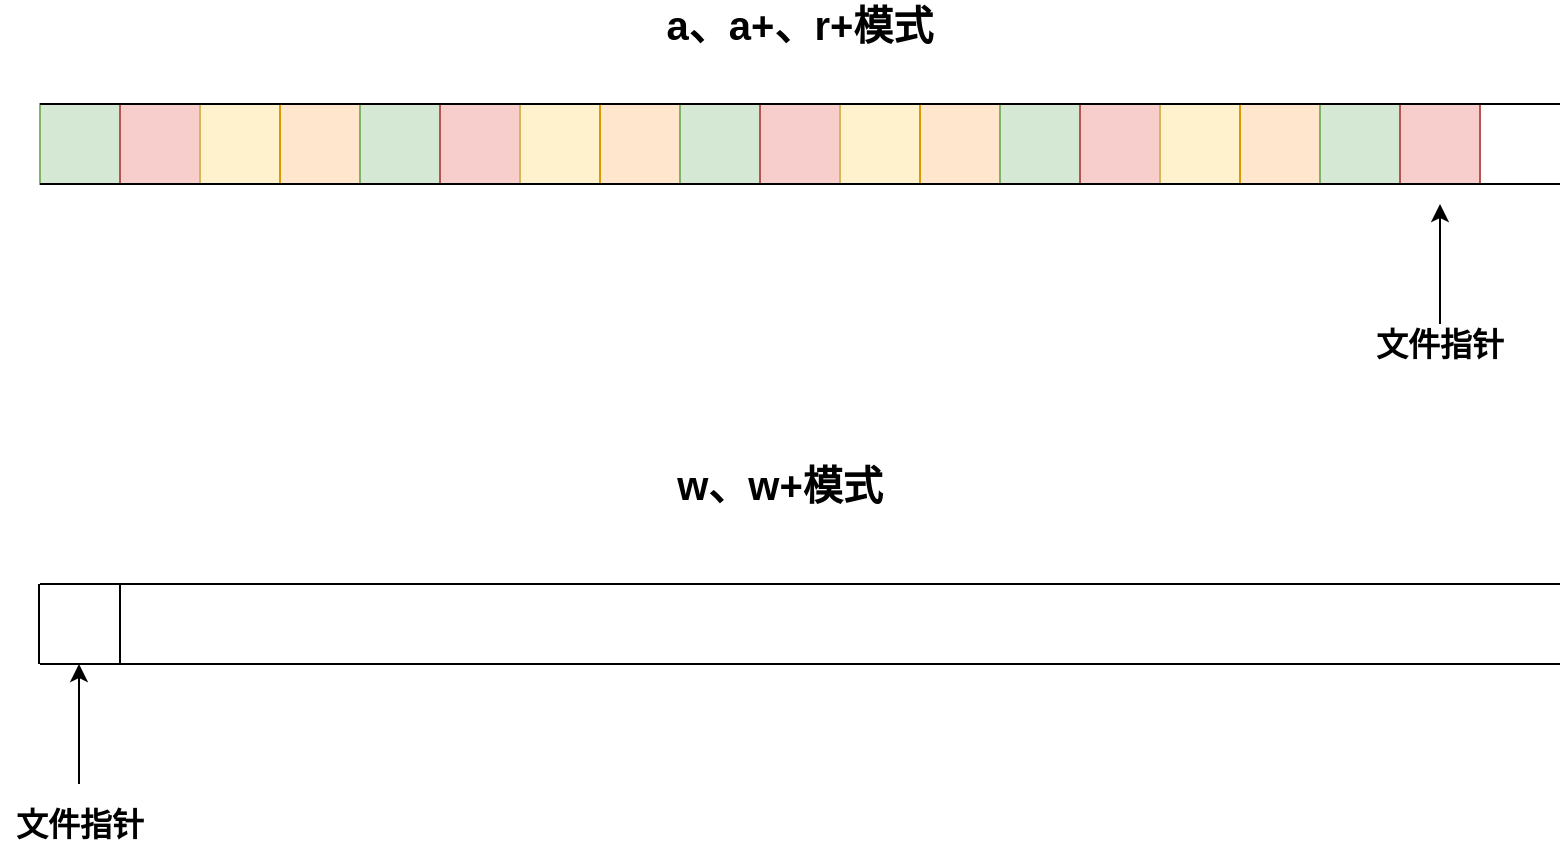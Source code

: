 <mxfile version="10.7.7" type="device"><diagram id="sYhbBUDGWlgfB2GQWxUb" name="第 1 页"><mxGraphModel dx="951" dy="596" grid="1" gridSize="10" guides="1" tooltips="1" connect="1" arrows="1" fold="1" page="1" pageScale="1" pageWidth="827" pageHeight="1169" math="0" shadow="0"><root><mxCell id="0"/><mxCell id="1" parent="0"/><mxCell id="k1qQKKNVdv4eog_7dFxv-1" value="" style="rounded=0;whiteSpace=wrap;html=1;fillColor=#d5e8d4;strokeColor=#82b366;" parent="1" vertex="1"><mxGeometry x="40" y="120" width="40" height="40" as="geometry"/></mxCell><mxCell id="k1qQKKNVdv4eog_7dFxv-2" value="" style="rounded=0;whiteSpace=wrap;html=1;fillColor=#f8cecc;strokeColor=#b85450;" parent="1" vertex="1"><mxGeometry x="80" y="120" width="40" height="40" as="geometry"/></mxCell><mxCell id="k1qQKKNVdv4eog_7dFxv-3" value="" style="rounded=0;whiteSpace=wrap;html=1;fillColor=#fff2cc;strokeColor=#d6b656;" parent="1" vertex="1"><mxGeometry x="120" y="120" width="40" height="40" as="geometry"/></mxCell><mxCell id="k1qQKKNVdv4eog_7dFxv-4" value="" style="rounded=0;whiteSpace=wrap;html=1;fillColor=#ffe6cc;strokeColor=#d79b00;" parent="1" vertex="1"><mxGeometry x="160" y="120" width="40" height="40" as="geometry"/></mxCell><mxCell id="k1qQKKNVdv4eog_7dFxv-5" value="" style="rounded=0;whiteSpace=wrap;html=1;fillColor=#d5e8d4;strokeColor=#82b366;" parent="1" vertex="1"><mxGeometry x="200" y="120" width="40" height="40" as="geometry"/></mxCell><mxCell id="k1qQKKNVdv4eog_7dFxv-6" value="" style="rounded=0;whiteSpace=wrap;html=1;fillColor=#f8cecc;strokeColor=#b85450;" parent="1" vertex="1"><mxGeometry x="240" y="120" width="40" height="40" as="geometry"/></mxCell><mxCell id="k1qQKKNVdv4eog_7dFxv-7" value="" style="rounded=0;whiteSpace=wrap;html=1;fillColor=#fff2cc;strokeColor=#d6b656;" parent="1" vertex="1"><mxGeometry x="280" y="120" width="40" height="40" as="geometry"/></mxCell><mxCell id="k1qQKKNVdv4eog_7dFxv-8" value="" style="rounded=0;whiteSpace=wrap;html=1;fillColor=#ffe6cc;strokeColor=#d79b00;" parent="1" vertex="1"><mxGeometry x="320" y="120" width="40" height="40" as="geometry"/></mxCell><mxCell id="k1qQKKNVdv4eog_7dFxv-9" value="" style="rounded=0;whiteSpace=wrap;html=1;fillColor=#d5e8d4;strokeColor=#82b366;" parent="1" vertex="1"><mxGeometry x="360" y="120" width="40" height="40" as="geometry"/></mxCell><mxCell id="k1qQKKNVdv4eog_7dFxv-10" value="" style="rounded=0;whiteSpace=wrap;html=1;fillColor=#f8cecc;strokeColor=#b85450;" parent="1" vertex="1"><mxGeometry x="400" y="120" width="40" height="40" as="geometry"/></mxCell><mxCell id="k1qQKKNVdv4eog_7dFxv-11" value="" style="rounded=0;whiteSpace=wrap;html=1;fillColor=#fff2cc;strokeColor=#d6b656;" parent="1" vertex="1"><mxGeometry x="440" y="120" width="40" height="40" as="geometry"/></mxCell><mxCell id="k1qQKKNVdv4eog_7dFxv-12" value="" style="rounded=0;whiteSpace=wrap;html=1;fillColor=#ffe6cc;strokeColor=#d79b00;" parent="1" vertex="1"><mxGeometry x="480" y="120" width="40" height="40" as="geometry"/></mxCell><mxCell id="k1qQKKNVdv4eog_7dFxv-13" value="" style="rounded=0;whiteSpace=wrap;html=1;fillColor=#d5e8d4;strokeColor=#82b366;" parent="1" vertex="1"><mxGeometry x="520" y="120" width="40" height="40" as="geometry"/></mxCell><mxCell id="k1qQKKNVdv4eog_7dFxv-14" value="" style="rounded=0;whiteSpace=wrap;html=1;fillColor=#f8cecc;strokeColor=#b85450;" parent="1" vertex="1"><mxGeometry x="560" y="120" width="40" height="40" as="geometry"/></mxCell><mxCell id="k1qQKKNVdv4eog_7dFxv-15" value="" style="rounded=0;whiteSpace=wrap;html=1;fillColor=#fff2cc;strokeColor=#d6b656;" parent="1" vertex="1"><mxGeometry x="600" y="120" width="40" height="40" as="geometry"/></mxCell><mxCell id="k1qQKKNVdv4eog_7dFxv-16" value="" style="rounded=0;whiteSpace=wrap;html=1;fillColor=#ffe6cc;strokeColor=#d79b00;" parent="1" vertex="1"><mxGeometry x="640" y="120" width="40" height="40" as="geometry"/></mxCell><mxCell id="k1qQKKNVdv4eog_7dFxv-17" value="" style="rounded=0;whiteSpace=wrap;html=1;fillColor=#d5e8d4;strokeColor=#82b366;" parent="1" vertex="1"><mxGeometry x="680" y="120" width="40" height="40" as="geometry"/></mxCell><mxCell id="k1qQKKNVdv4eog_7dFxv-18" value="" style="rounded=0;whiteSpace=wrap;html=1;fillColor=#f8cecc;strokeColor=#b85450;" parent="1" vertex="1"><mxGeometry x="720" y="120" width="40" height="40" as="geometry"/></mxCell><mxCell id="k1qQKKNVdv4eog_7dFxv-19" value="" style="endArrow=none;html=1;" parent="1" edge="1"><mxGeometry width="50" height="50" relative="1" as="geometry"><mxPoint x="40" y="120" as="sourcePoint"/><mxPoint x="800" y="120" as="targetPoint"/></mxGeometry></mxCell><mxCell id="k1qQKKNVdv4eog_7dFxv-20" value="" style="endArrow=none;html=1;" parent="1" edge="1"><mxGeometry width="50" height="50" relative="1" as="geometry"><mxPoint x="40" y="160" as="sourcePoint"/><mxPoint x="800" y="160" as="targetPoint"/></mxGeometry></mxCell><mxCell id="k1qQKKNVdv4eog_7dFxv-21" value="&lt;b&gt;&lt;font style=&quot;font-size: 20px&quot;&gt;a、a+、r+模式&lt;/font&gt;&lt;/b&gt;" style="text;html=1;strokeColor=none;fillColor=none;align=center;verticalAlign=middle;whiteSpace=wrap;rounded=0;" parent="1" vertex="1"><mxGeometry x="320" y="70" width="200" height="20" as="geometry"/></mxCell><mxCell id="vpE4wlhjyT0jF_vzJUas-1" value="" style="endArrow=classic;html=1;" parent="1" edge="1"><mxGeometry width="50" height="50" relative="1" as="geometry"><mxPoint x="740" y="230" as="sourcePoint"/><mxPoint x="740" y="170" as="targetPoint"/></mxGeometry></mxCell><mxCell id="vpE4wlhjyT0jF_vzJUas-2" value="&lt;font style=&quot;font-size: 16px&quot;&gt;&lt;b&gt;文件指针&lt;/b&gt;&lt;/font&gt;" style="text;html=1;strokeColor=none;fillColor=none;align=center;verticalAlign=middle;whiteSpace=wrap;rounded=0;" parent="1" vertex="1"><mxGeometry x="700" y="230" width="80" height="20" as="geometry"/></mxCell><mxCell id="vpE4wlhjyT0jF_vzJUas-23" value="&lt;b&gt;&lt;font style=&quot;font-size: 20px&quot;&gt;w、w+模式&lt;/font&gt;&lt;/b&gt;" style="text;html=1;strokeColor=none;fillColor=none;align=center;verticalAlign=middle;whiteSpace=wrap;rounded=0;" parent="1" vertex="1"><mxGeometry x="310" y="300" width="200" height="20" as="geometry"/></mxCell><mxCell id="vpE4wlhjyT0jF_vzJUas-26" value="" style="endArrow=none;html=1;" parent="1" edge="1"><mxGeometry width="50" height="50" relative="1" as="geometry"><mxPoint x="40" y="360" as="sourcePoint"/><mxPoint x="800" y="360" as="targetPoint"/></mxGeometry></mxCell><mxCell id="vpE4wlhjyT0jF_vzJUas-27" value="" style="endArrow=none;html=1;" parent="1" edge="1"><mxGeometry width="50" height="50" relative="1" as="geometry"><mxPoint x="40" y="400" as="sourcePoint"/><mxPoint x="800" y="400" as="targetPoint"/></mxGeometry></mxCell><mxCell id="vpE4wlhjyT0jF_vzJUas-29" value="" style="endArrow=classic;html=1;" parent="1" edge="1"><mxGeometry width="50" height="50" relative="1" as="geometry"><mxPoint x="59.5" y="460" as="sourcePoint"/><mxPoint x="59.5" y="400" as="targetPoint"/></mxGeometry></mxCell><mxCell id="vpE4wlhjyT0jF_vzJUas-30" value="&lt;font style=&quot;font-size: 16px&quot;&gt;&lt;b&gt;文件指针&lt;/b&gt;&lt;/font&gt;" style="text;html=1;strokeColor=none;fillColor=none;align=center;verticalAlign=middle;whiteSpace=wrap;rounded=0;" parent="1" vertex="1"><mxGeometry x="20" y="470" width="80" height="20" as="geometry"/></mxCell><mxCell id="vpE4wlhjyT0jF_vzJUas-32" value="" style="endArrow=none;html=1;" parent="1" edge="1"><mxGeometry width="50" height="50" relative="1" as="geometry"><mxPoint x="39.5" y="400" as="sourcePoint"/><mxPoint x="39.5" y="360" as="targetPoint"/></mxGeometry></mxCell><mxCell id="vpE4wlhjyT0jF_vzJUas-34" value="" style="endArrow=none;html=1;" parent="1" edge="1"><mxGeometry width="50" height="50" relative="1" as="geometry"><mxPoint x="80" y="400" as="sourcePoint"/><mxPoint x="80" y="360" as="targetPoint"/></mxGeometry></mxCell></root></mxGraphModel></diagram></mxfile>